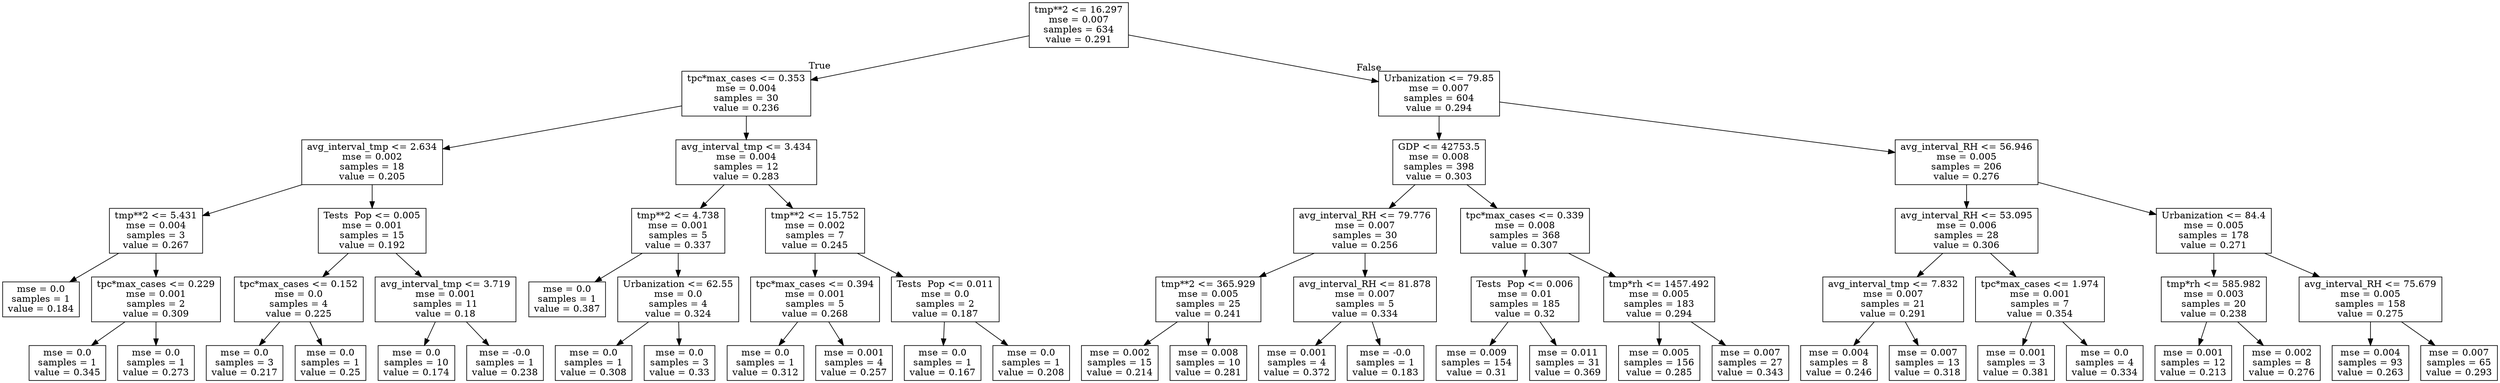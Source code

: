 digraph Tree {
node [shape=box] ;
0 [label="tmp**2 <= 16.297\nmse = 0.007\nsamples = 634\nvalue = 0.291"] ;
1 [label="tpc*max_cases <= 0.353\nmse = 0.004\nsamples = 30\nvalue = 0.236"] ;
0 -> 1 [labeldistance=2.5, labelangle=45, headlabel="True"] ;
2 [label="avg_interval_tmp <= 2.634\nmse = 0.002\nsamples = 18\nvalue = 0.205"] ;
1 -> 2 ;
3 [label="tmp**2 <= 5.431\nmse = 0.004\nsamples = 3\nvalue = 0.267"] ;
2 -> 3 ;
4 [label="mse = 0.0\nsamples = 1\nvalue = 0.184"] ;
3 -> 4 ;
5 [label="tpc*max_cases <= 0.229\nmse = 0.001\nsamples = 2\nvalue = 0.309"] ;
3 -> 5 ;
6 [label="mse = 0.0\nsamples = 1\nvalue = 0.345"] ;
5 -> 6 ;
7 [label="mse = 0.0\nsamples = 1\nvalue = 0.273"] ;
5 -> 7 ;
8 [label="Tests \ Pop <= 0.005\nmse = 0.001\nsamples = 15\nvalue = 0.192"] ;
2 -> 8 ;
9 [label="tpc*max_cases <= 0.152\nmse = 0.0\nsamples = 4\nvalue = 0.225"] ;
8 -> 9 ;
10 [label="mse = 0.0\nsamples = 3\nvalue = 0.217"] ;
9 -> 10 ;
11 [label="mse = 0.0\nsamples = 1\nvalue = 0.25"] ;
9 -> 11 ;
12 [label="avg_interval_tmp <= 3.719\nmse = 0.001\nsamples = 11\nvalue = 0.18"] ;
8 -> 12 ;
13 [label="mse = 0.0\nsamples = 10\nvalue = 0.174"] ;
12 -> 13 ;
14 [label="mse = -0.0\nsamples = 1\nvalue = 0.238"] ;
12 -> 14 ;
15 [label="avg_interval_tmp <= 3.434\nmse = 0.004\nsamples = 12\nvalue = 0.283"] ;
1 -> 15 ;
16 [label="tmp**2 <= 4.738\nmse = 0.001\nsamples = 5\nvalue = 0.337"] ;
15 -> 16 ;
17 [label="mse = 0.0\nsamples = 1\nvalue = 0.387"] ;
16 -> 17 ;
18 [label="Urbanization <= 62.55\nmse = 0.0\nsamples = 4\nvalue = 0.324"] ;
16 -> 18 ;
19 [label="mse = 0.0\nsamples = 1\nvalue = 0.308"] ;
18 -> 19 ;
20 [label="mse = 0.0\nsamples = 3\nvalue = 0.33"] ;
18 -> 20 ;
21 [label="tmp**2 <= 15.752\nmse = 0.002\nsamples = 7\nvalue = 0.245"] ;
15 -> 21 ;
22 [label="tpc*max_cases <= 0.394\nmse = 0.001\nsamples = 5\nvalue = 0.268"] ;
21 -> 22 ;
23 [label="mse = 0.0\nsamples = 1\nvalue = 0.312"] ;
22 -> 23 ;
24 [label="mse = 0.001\nsamples = 4\nvalue = 0.257"] ;
22 -> 24 ;
25 [label="Tests \ Pop <= 0.011\nmse = 0.0\nsamples = 2\nvalue = 0.187"] ;
21 -> 25 ;
26 [label="mse = 0.0\nsamples = 1\nvalue = 0.167"] ;
25 -> 26 ;
27 [label="mse = 0.0\nsamples = 1\nvalue = 0.208"] ;
25 -> 27 ;
28 [label="Urbanization <= 79.85\nmse = 0.007\nsamples = 604\nvalue = 0.294"] ;
0 -> 28 [labeldistance=2.5, labelangle=-45, headlabel="False"] ;
29 [label="GDP <= 42753.5\nmse = 0.008\nsamples = 398\nvalue = 0.303"] ;
28 -> 29 ;
30 [label="avg_interval_RH <= 79.776\nmse = 0.007\nsamples = 30\nvalue = 0.256"] ;
29 -> 30 ;
31 [label="tmp**2 <= 365.929\nmse = 0.005\nsamples = 25\nvalue = 0.241"] ;
30 -> 31 ;
32 [label="mse = 0.002\nsamples = 15\nvalue = 0.214"] ;
31 -> 32 ;
33 [label="mse = 0.008\nsamples = 10\nvalue = 0.281"] ;
31 -> 33 ;
34 [label="avg_interval_RH <= 81.878\nmse = 0.007\nsamples = 5\nvalue = 0.334"] ;
30 -> 34 ;
35 [label="mse = 0.001\nsamples = 4\nvalue = 0.372"] ;
34 -> 35 ;
36 [label="mse = -0.0\nsamples = 1\nvalue = 0.183"] ;
34 -> 36 ;
37 [label="tpc*max_cases <= 0.339\nmse = 0.008\nsamples = 368\nvalue = 0.307"] ;
29 -> 37 ;
38 [label="Tests \ Pop <= 0.006\nmse = 0.01\nsamples = 185\nvalue = 0.32"] ;
37 -> 38 ;
39 [label="mse = 0.009\nsamples = 154\nvalue = 0.31"] ;
38 -> 39 ;
40 [label="mse = 0.011\nsamples = 31\nvalue = 0.369"] ;
38 -> 40 ;
41 [label="tmp*rh <= 1457.492\nmse = 0.005\nsamples = 183\nvalue = 0.294"] ;
37 -> 41 ;
42 [label="mse = 0.005\nsamples = 156\nvalue = 0.285"] ;
41 -> 42 ;
43 [label="mse = 0.007\nsamples = 27\nvalue = 0.343"] ;
41 -> 43 ;
44 [label="avg_interval_RH <= 56.946\nmse = 0.005\nsamples = 206\nvalue = 0.276"] ;
28 -> 44 ;
45 [label="avg_interval_RH <= 53.095\nmse = 0.006\nsamples = 28\nvalue = 0.306"] ;
44 -> 45 ;
46 [label="avg_interval_tmp <= 7.832\nmse = 0.007\nsamples = 21\nvalue = 0.291"] ;
45 -> 46 ;
47 [label="mse = 0.004\nsamples = 8\nvalue = 0.246"] ;
46 -> 47 ;
48 [label="mse = 0.007\nsamples = 13\nvalue = 0.318"] ;
46 -> 48 ;
49 [label="tpc*max_cases <= 1.974\nmse = 0.001\nsamples = 7\nvalue = 0.354"] ;
45 -> 49 ;
50 [label="mse = 0.001\nsamples = 3\nvalue = 0.381"] ;
49 -> 50 ;
51 [label="mse = 0.0\nsamples = 4\nvalue = 0.334"] ;
49 -> 51 ;
52 [label="Urbanization <= 84.4\nmse = 0.005\nsamples = 178\nvalue = 0.271"] ;
44 -> 52 ;
53 [label="tmp*rh <= 585.982\nmse = 0.003\nsamples = 20\nvalue = 0.238"] ;
52 -> 53 ;
54 [label="mse = 0.001\nsamples = 12\nvalue = 0.213"] ;
53 -> 54 ;
55 [label="mse = 0.002\nsamples = 8\nvalue = 0.276"] ;
53 -> 55 ;
56 [label="avg_interval_RH <= 75.679\nmse = 0.005\nsamples = 158\nvalue = 0.275"] ;
52 -> 56 ;
57 [label="mse = 0.004\nsamples = 93\nvalue = 0.263"] ;
56 -> 57 ;
58 [label="mse = 0.007\nsamples = 65\nvalue = 0.293"] ;
56 -> 58 ;
}